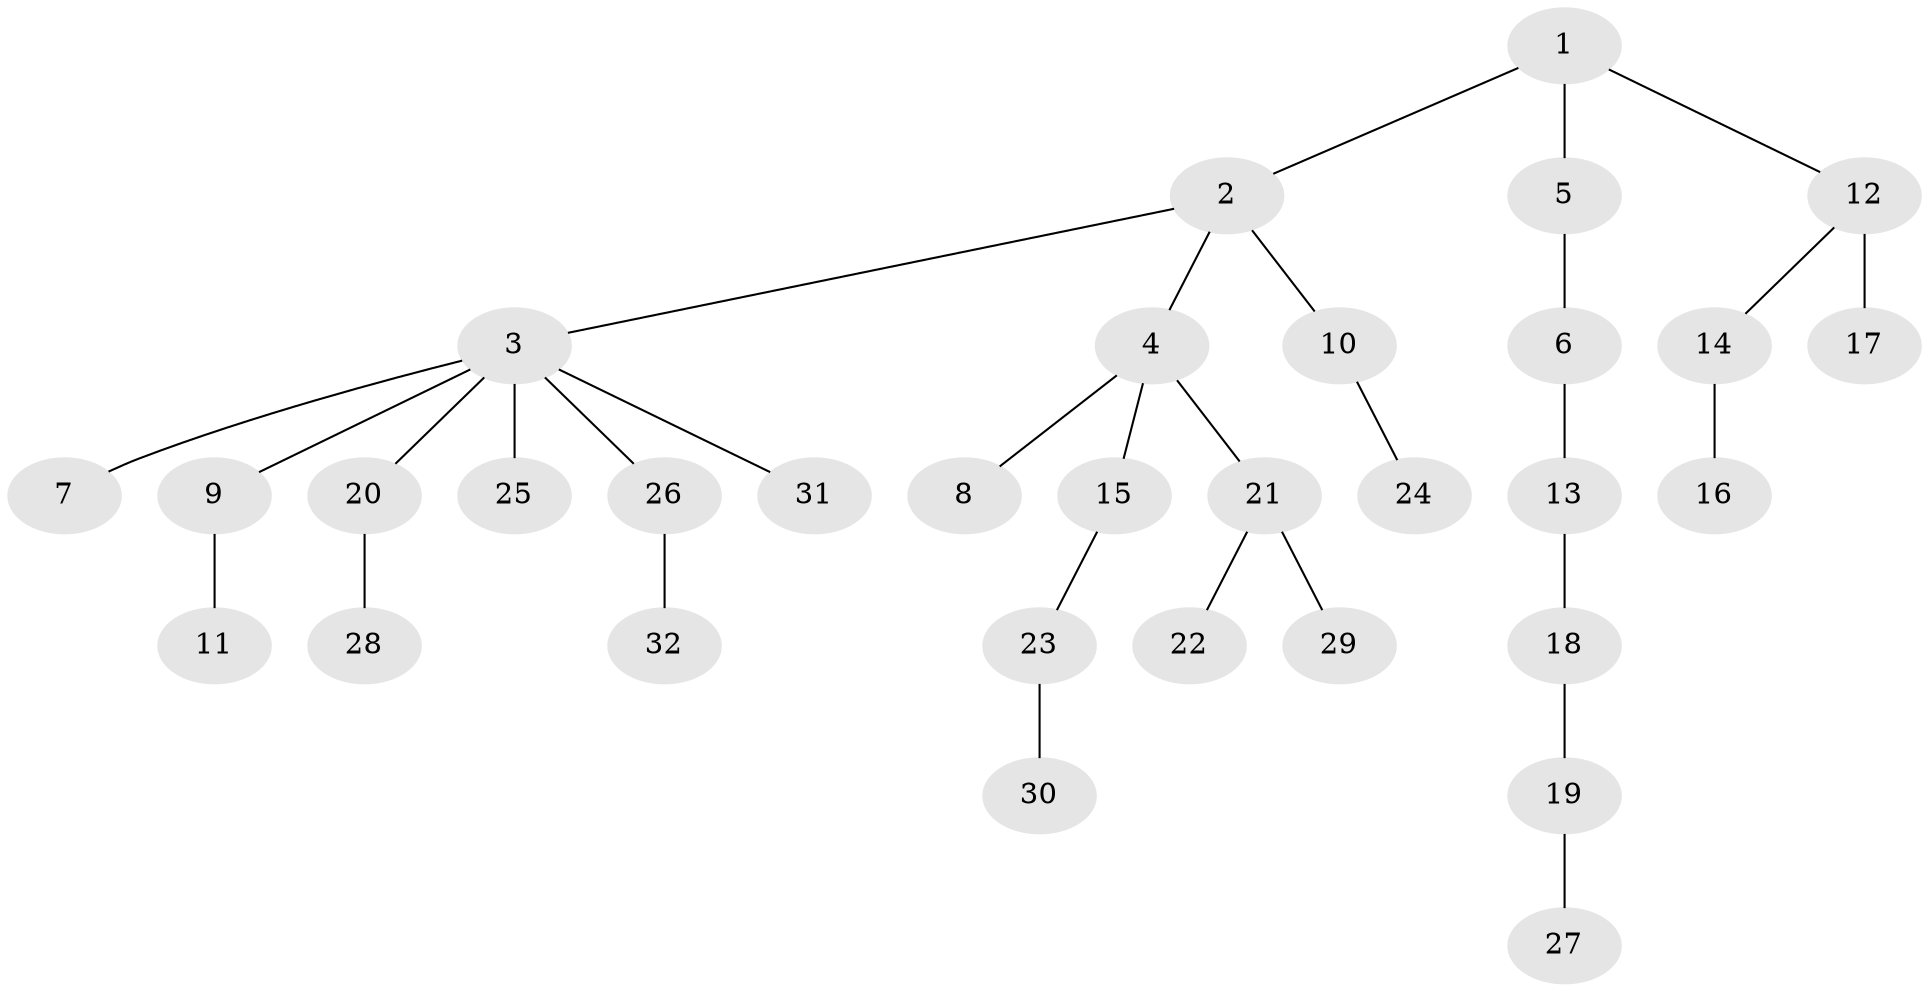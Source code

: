 // original degree distribution, {4: 0.047619047619047616, 2: 0.2222222222222222, 3: 0.12698412698412698, 5: 0.047619047619047616, 6: 0.031746031746031744, 1: 0.5238095238095238}
// Generated by graph-tools (version 1.1) at 2025/51/03/04/25 22:51:49]
// undirected, 32 vertices, 31 edges
graph export_dot {
  node [color=gray90,style=filled];
  1;
  2;
  3;
  4;
  5;
  6;
  7;
  8;
  9;
  10;
  11;
  12;
  13;
  14;
  15;
  16;
  17;
  18;
  19;
  20;
  21;
  22;
  23;
  24;
  25;
  26;
  27;
  28;
  29;
  30;
  31;
  32;
  1 -- 2 [weight=1.0];
  1 -- 5 [weight=1.0];
  1 -- 12 [weight=1.0];
  2 -- 3 [weight=1.0];
  2 -- 4 [weight=1.0];
  2 -- 10 [weight=1.0];
  3 -- 7 [weight=1.0];
  3 -- 9 [weight=1.0];
  3 -- 20 [weight=1.0];
  3 -- 25 [weight=1.0];
  3 -- 26 [weight=1.0];
  3 -- 31 [weight=1.0];
  4 -- 8 [weight=1.0];
  4 -- 15 [weight=1.0];
  4 -- 21 [weight=1.0];
  5 -- 6 [weight=2.0];
  6 -- 13 [weight=1.0];
  9 -- 11 [weight=4.0];
  10 -- 24 [weight=1.0];
  12 -- 14 [weight=1.0];
  12 -- 17 [weight=3.0];
  13 -- 18 [weight=1.0];
  14 -- 16 [weight=1.0];
  15 -- 23 [weight=1.0];
  18 -- 19 [weight=1.0];
  19 -- 27 [weight=1.0];
  20 -- 28 [weight=1.0];
  21 -- 22 [weight=1.0];
  21 -- 29 [weight=2.0];
  23 -- 30 [weight=1.0];
  26 -- 32 [weight=1.0];
}

